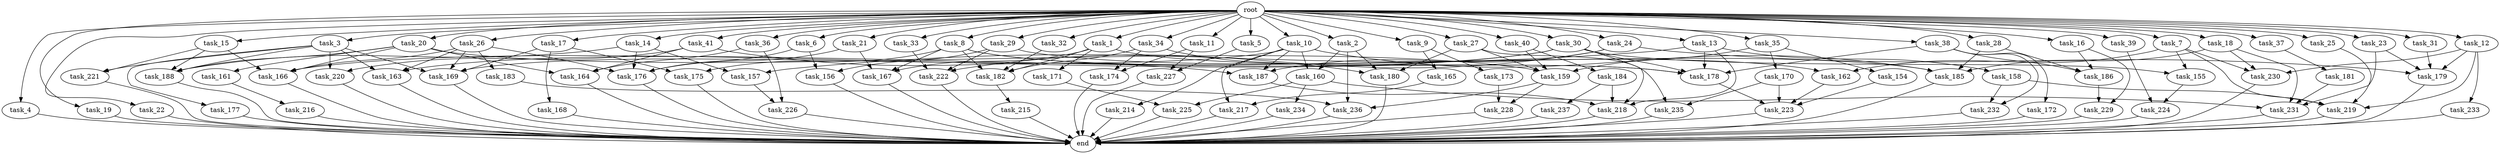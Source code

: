 digraph G {
  root [size="0.000000"];
  task_1 [size="102.400000"];
  task_2 [size="102.400000"];
  task_3 [size="102.400000"];
  task_4 [size="102.400000"];
  task_5 [size="102.400000"];
  task_6 [size="102.400000"];
  task_7 [size="102.400000"];
  task_8 [size="102.400000"];
  task_9 [size="102.400000"];
  task_10 [size="102.400000"];
  task_11 [size="102.400000"];
  task_12 [size="102.400000"];
  task_13 [size="102.400000"];
  task_14 [size="102.400000"];
  task_15 [size="102.400000"];
  task_16 [size="102.400000"];
  task_17 [size="102.400000"];
  task_18 [size="102.400000"];
  task_19 [size="102.400000"];
  task_20 [size="102.400000"];
  task_21 [size="102.400000"];
  task_22 [size="102.400000"];
  task_23 [size="102.400000"];
  task_24 [size="102.400000"];
  task_25 [size="102.400000"];
  task_26 [size="102.400000"];
  task_27 [size="102.400000"];
  task_28 [size="102.400000"];
  task_29 [size="102.400000"];
  task_30 [size="102.400000"];
  task_31 [size="102.400000"];
  task_32 [size="102.400000"];
  task_33 [size="102.400000"];
  task_34 [size="102.400000"];
  task_35 [size="102.400000"];
  task_36 [size="102.400000"];
  task_37 [size="102.400000"];
  task_38 [size="102.400000"];
  task_39 [size="102.400000"];
  task_40 [size="102.400000"];
  task_41 [size="102.400000"];
  task_154 [size="42090679500.800003"];
  task_155 [size="73014444032.000000"];
  task_156 [size="38654705664.000000"];
  task_157 [size="93630287052.800003"];
  task_158 [size="85899345920.000000"];
  task_159 [size="188978561024.000000"];
  task_160 [size="116823110451.200012"];
  task_161 [size="69578470195.199997"];
  task_162 [size="89335319756.800003"];
  task_163 [size="169221711462.400024"];
  task_164 [size="197568495616.000000"];
  task_165 [size="13743895347.200001"];
  task_166 [size="238800181657.600006"];
  task_167 [size="171798691840.000000"];
  task_168 [size="13743895347.200001"];
  task_169 [size="199286482534.400024"];
  task_170 [size="42090679500.800003"];
  task_171 [size="30923764531.200001"];
  task_172 [size="69578470195.199997"];
  task_173 [size="13743895347.200001"];
  task_174 [size="155477816115.200012"];
  task_175 [size="99643241267.200012"];
  task_176 [size="179529632972.800018"];
  task_177 [size="13743895347.200001"];
  task_178 [size="341879396761.600037"];
  task_179 [size="159772783411.200012"];
  task_180 [size="124554051584.000000"];
  task_181 [size="13743895347.200001"];
  task_182 [size="244813135872.000000"];
  task_183 [size="85899345920.000000"];
  task_184 [size="69578470195.199997"];
  task_185 [size="265428978892.800018"];
  task_186 [size="163208757248.000000"];
  task_187 [size="135720966553.600006"];
  task_188 [size="104797202022.400009"];
  task_214 [size="85899345920.000000"];
  task_215 [size="54975581388.800003"];
  task_216 [size="13743895347.200001"];
  task_217 [size="89335319756.800003"];
  task_218 [size="217325345177.600006"];
  task_219 [size="144310901145.600006"];
  task_220 [size="55834574848.000000"];
  task_221 [size="27487790694.400002"];
  task_222 [size="46385646796.800003"];
  task_223 [size="189837554483.200012"];
  task_224 [size="44667659878.400002"];
  task_225 [size="58411555225.600006"];
  task_226 [size="93630287052.800003"];
  task_227 [size="124554051584.000000"];
  task_228 [size="55834574848.000000"];
  task_229 [size="29205777612.800003"];
  task_230 [size="144310901145.600006"];
  task_231 [size="196709502156.800018"];
  task_232 [size="100502234726.400009"];
  task_233 [size="54975581388.800003"];
  task_234 [size="54975581388.800003"];
  task_235 [size="38654705664.000000"];
  task_236 [size="99643241267.200012"];
  task_237 [size="30923764531.200001"];
  end [size="0.000000"];

  root -> task_1 [size="1.000000"];
  root -> task_2 [size="1.000000"];
  root -> task_3 [size="1.000000"];
  root -> task_4 [size="1.000000"];
  root -> task_5 [size="1.000000"];
  root -> task_6 [size="1.000000"];
  root -> task_7 [size="1.000000"];
  root -> task_8 [size="1.000000"];
  root -> task_9 [size="1.000000"];
  root -> task_10 [size="1.000000"];
  root -> task_11 [size="1.000000"];
  root -> task_12 [size="1.000000"];
  root -> task_13 [size="1.000000"];
  root -> task_14 [size="1.000000"];
  root -> task_15 [size="1.000000"];
  root -> task_16 [size="1.000000"];
  root -> task_17 [size="1.000000"];
  root -> task_18 [size="1.000000"];
  root -> task_19 [size="1.000000"];
  root -> task_20 [size="1.000000"];
  root -> task_21 [size="1.000000"];
  root -> task_22 [size="1.000000"];
  root -> task_23 [size="1.000000"];
  root -> task_24 [size="1.000000"];
  root -> task_25 [size="1.000000"];
  root -> task_26 [size="1.000000"];
  root -> task_27 [size="1.000000"];
  root -> task_28 [size="1.000000"];
  root -> task_29 [size="1.000000"];
  root -> task_30 [size="1.000000"];
  root -> task_31 [size="1.000000"];
  root -> task_32 [size="1.000000"];
  root -> task_33 [size="1.000000"];
  root -> task_34 [size="1.000000"];
  root -> task_35 [size="1.000000"];
  root -> task_36 [size="1.000000"];
  root -> task_37 [size="1.000000"];
  root -> task_38 [size="1.000000"];
  root -> task_39 [size="1.000000"];
  root -> task_40 [size="1.000000"];
  root -> task_41 [size="1.000000"];
  task_1 -> task_167 [size="301989888.000000"];
  task_1 -> task_171 [size="301989888.000000"];
  task_1 -> task_178 [size="301989888.000000"];
  task_1 -> task_182 [size="301989888.000000"];
  task_2 -> task_160 [size="301989888.000000"];
  task_2 -> task_180 [size="301989888.000000"];
  task_2 -> task_236 [size="301989888.000000"];
  task_3 -> task_163 [size="134217728.000000"];
  task_3 -> task_169 [size="134217728.000000"];
  task_3 -> task_177 [size="134217728.000000"];
  task_3 -> task_188 [size="134217728.000000"];
  task_3 -> task_220 [size="134217728.000000"];
  task_3 -> task_221 [size="134217728.000000"];
  task_4 -> end [size="1.000000"];
  task_5 -> task_227 [size="536870912.000000"];
  task_6 -> task_156 [size="301989888.000000"];
  task_6 -> task_176 [size="301989888.000000"];
  task_7 -> task_155 [size="33554432.000000"];
  task_7 -> task_162 [size="33554432.000000"];
  task_7 -> task_219 [size="33554432.000000"];
  task_7 -> task_230 [size="33554432.000000"];
  task_8 -> task_162 [size="838860800.000000"];
  task_8 -> task_167 [size="838860800.000000"];
  task_8 -> task_175 [size="838860800.000000"];
  task_8 -> task_178 [size="838860800.000000"];
  task_8 -> task_182 [size="838860800.000000"];
  task_9 -> task_165 [size="134217728.000000"];
  task_9 -> task_173 [size="134217728.000000"];
  task_10 -> task_160 [size="838860800.000000"];
  task_10 -> task_169 [size="838860800.000000"];
  task_10 -> task_185 [size="838860800.000000"];
  task_10 -> task_187 [size="838860800.000000"];
  task_10 -> task_214 [size="838860800.000000"];
  task_10 -> task_217 [size="838860800.000000"];
  task_11 -> task_174 [size="679477248.000000"];
  task_11 -> task_227 [size="679477248.000000"];
  task_12 -> task_179 [size="536870912.000000"];
  task_12 -> task_219 [size="536870912.000000"];
  task_12 -> task_230 [size="536870912.000000"];
  task_12 -> task_233 [size="536870912.000000"];
  task_13 -> task_157 [size="838860800.000000"];
  task_13 -> task_158 [size="838860800.000000"];
  task_13 -> task_178 [size="838860800.000000"];
  task_13 -> task_218 [size="838860800.000000"];
  task_14 -> task_157 [size="75497472.000000"];
  task_14 -> task_176 [size="75497472.000000"];
  task_14 -> task_188 [size="75497472.000000"];
  task_15 -> task_166 [size="134217728.000000"];
  task_15 -> task_188 [size="134217728.000000"];
  task_15 -> task_221 [size="134217728.000000"];
  task_16 -> task_186 [size="75497472.000000"];
  task_16 -> task_229 [size="75497472.000000"];
  task_17 -> task_168 [size="134217728.000000"];
  task_17 -> task_169 [size="134217728.000000"];
  task_17 -> task_175 [size="134217728.000000"];
  task_18 -> task_185 [size="838860800.000000"];
  task_18 -> task_230 [size="838860800.000000"];
  task_18 -> task_231 [size="838860800.000000"];
  task_19 -> end [size="1.000000"];
  task_20 -> task_159 [size="679477248.000000"];
  task_20 -> task_161 [size="679477248.000000"];
  task_20 -> task_164 [size="679477248.000000"];
  task_20 -> task_166 [size="679477248.000000"];
  task_20 -> task_188 [size="679477248.000000"];
  task_21 -> task_167 [size="536870912.000000"];
  task_21 -> task_176 [size="536870912.000000"];
  task_22 -> end [size="1.000000"];
  task_23 -> task_179 [size="411041792.000000"];
  task_23 -> task_231 [size="411041792.000000"];
  task_24 -> task_179 [size="75497472.000000"];
  task_24 -> task_187 [size="75497472.000000"];
  task_24 -> task_222 [size="75497472.000000"];
  task_25 -> task_219 [size="536870912.000000"];
  task_26 -> task_163 [size="838860800.000000"];
  task_26 -> task_166 [size="838860800.000000"];
  task_26 -> task_169 [size="838860800.000000"];
  task_26 -> task_176 [size="838860800.000000"];
  task_26 -> task_183 [size="838860800.000000"];
  task_27 -> task_159 [size="75497472.000000"];
  task_27 -> task_180 [size="75497472.000000"];
  task_27 -> task_235 [size="75497472.000000"];
  task_28 -> task_185 [size="838860800.000000"];
  task_28 -> task_186 [size="838860800.000000"];
  task_29 -> task_156 [size="75497472.000000"];
  task_29 -> task_185 [size="75497472.000000"];
  task_29 -> task_222 [size="75497472.000000"];
  task_30 -> task_155 [size="679477248.000000"];
  task_30 -> task_163 [size="679477248.000000"];
  task_30 -> task_166 [size="679477248.000000"];
  task_30 -> task_178 [size="679477248.000000"];
  task_30 -> task_218 [size="679477248.000000"];
  task_31 -> task_179 [size="536870912.000000"];
  task_32 -> task_182 [size="411041792.000000"];
  task_33 -> task_222 [size="301989888.000000"];
  task_34 -> task_174 [size="838860800.000000"];
  task_34 -> task_180 [size="838860800.000000"];
  task_34 -> task_182 [size="838860800.000000"];
  task_35 -> task_154 [size="411041792.000000"];
  task_35 -> task_159 [size="411041792.000000"];
  task_35 -> task_170 [size="411041792.000000"];
  task_36 -> task_164 [size="838860800.000000"];
  task_36 -> task_226 [size="838860800.000000"];
  task_37 -> task_181 [size="134217728.000000"];
  task_38 -> task_172 [size="679477248.000000"];
  task_38 -> task_178 [size="679477248.000000"];
  task_38 -> task_186 [size="679477248.000000"];
  task_38 -> task_232 [size="679477248.000000"];
  task_39 -> task_224 [size="134217728.000000"];
  task_40 -> task_159 [size="679477248.000000"];
  task_40 -> task_184 [size="679477248.000000"];
  task_41 -> task_164 [size="411041792.000000"];
  task_41 -> task_187 [size="411041792.000000"];
  task_41 -> task_220 [size="411041792.000000"];
  task_154 -> task_223 [size="679477248.000000"];
  task_155 -> task_224 [size="301989888.000000"];
  task_156 -> end [size="1.000000"];
  task_157 -> task_226 [size="75497472.000000"];
  task_158 -> task_219 [size="301989888.000000"];
  task_158 -> task_232 [size="301989888.000000"];
  task_159 -> task_228 [size="134217728.000000"];
  task_159 -> task_236 [size="134217728.000000"];
  task_160 -> task_225 [size="536870912.000000"];
  task_160 -> task_231 [size="536870912.000000"];
  task_160 -> task_234 [size="536870912.000000"];
  task_161 -> task_216 [size="134217728.000000"];
  task_162 -> task_223 [size="33554432.000000"];
  task_163 -> end [size="1.000000"];
  task_164 -> end [size="1.000000"];
  task_165 -> task_217 [size="33554432.000000"];
  task_166 -> end [size="1.000000"];
  task_167 -> end [size="1.000000"];
  task_168 -> end [size="1.000000"];
  task_169 -> end [size="1.000000"];
  task_170 -> task_223 [size="301989888.000000"];
  task_170 -> task_235 [size="301989888.000000"];
  task_171 -> task_225 [size="33554432.000000"];
  task_172 -> end [size="1.000000"];
  task_173 -> task_228 [size="411041792.000000"];
  task_174 -> end [size="1.000000"];
  task_175 -> end [size="1.000000"];
  task_176 -> end [size="1.000000"];
  task_177 -> end [size="1.000000"];
  task_178 -> task_223 [size="838860800.000000"];
  task_179 -> end [size="1.000000"];
  task_180 -> end [size="1.000000"];
  task_181 -> task_231 [size="134217728.000000"];
  task_182 -> task_215 [size="536870912.000000"];
  task_183 -> task_236 [size="536870912.000000"];
  task_184 -> task_218 [size="301989888.000000"];
  task_184 -> task_237 [size="301989888.000000"];
  task_185 -> end [size="1.000000"];
  task_186 -> task_229 [size="209715200.000000"];
  task_187 -> task_218 [size="301989888.000000"];
  task_188 -> end [size="1.000000"];
  task_214 -> end [size="1.000000"];
  task_215 -> end [size="1.000000"];
  task_216 -> end [size="1.000000"];
  task_217 -> end [size="1.000000"];
  task_218 -> end [size="1.000000"];
  task_219 -> end [size="1.000000"];
  task_220 -> end [size="1.000000"];
  task_221 -> end [size="1.000000"];
  task_222 -> end [size="1.000000"];
  task_223 -> end [size="1.000000"];
  task_224 -> end [size="1.000000"];
  task_225 -> end [size="1.000000"];
  task_226 -> end [size="1.000000"];
  task_227 -> end [size="1.000000"];
  task_228 -> end [size="1.000000"];
  task_229 -> end [size="1.000000"];
  task_230 -> end [size="1.000000"];
  task_231 -> end [size="1.000000"];
  task_232 -> end [size="1.000000"];
  task_233 -> end [size="1.000000"];
  task_234 -> end [size="1.000000"];
  task_235 -> end [size="1.000000"];
  task_236 -> end [size="1.000000"];
  task_237 -> end [size="1.000000"];
}
